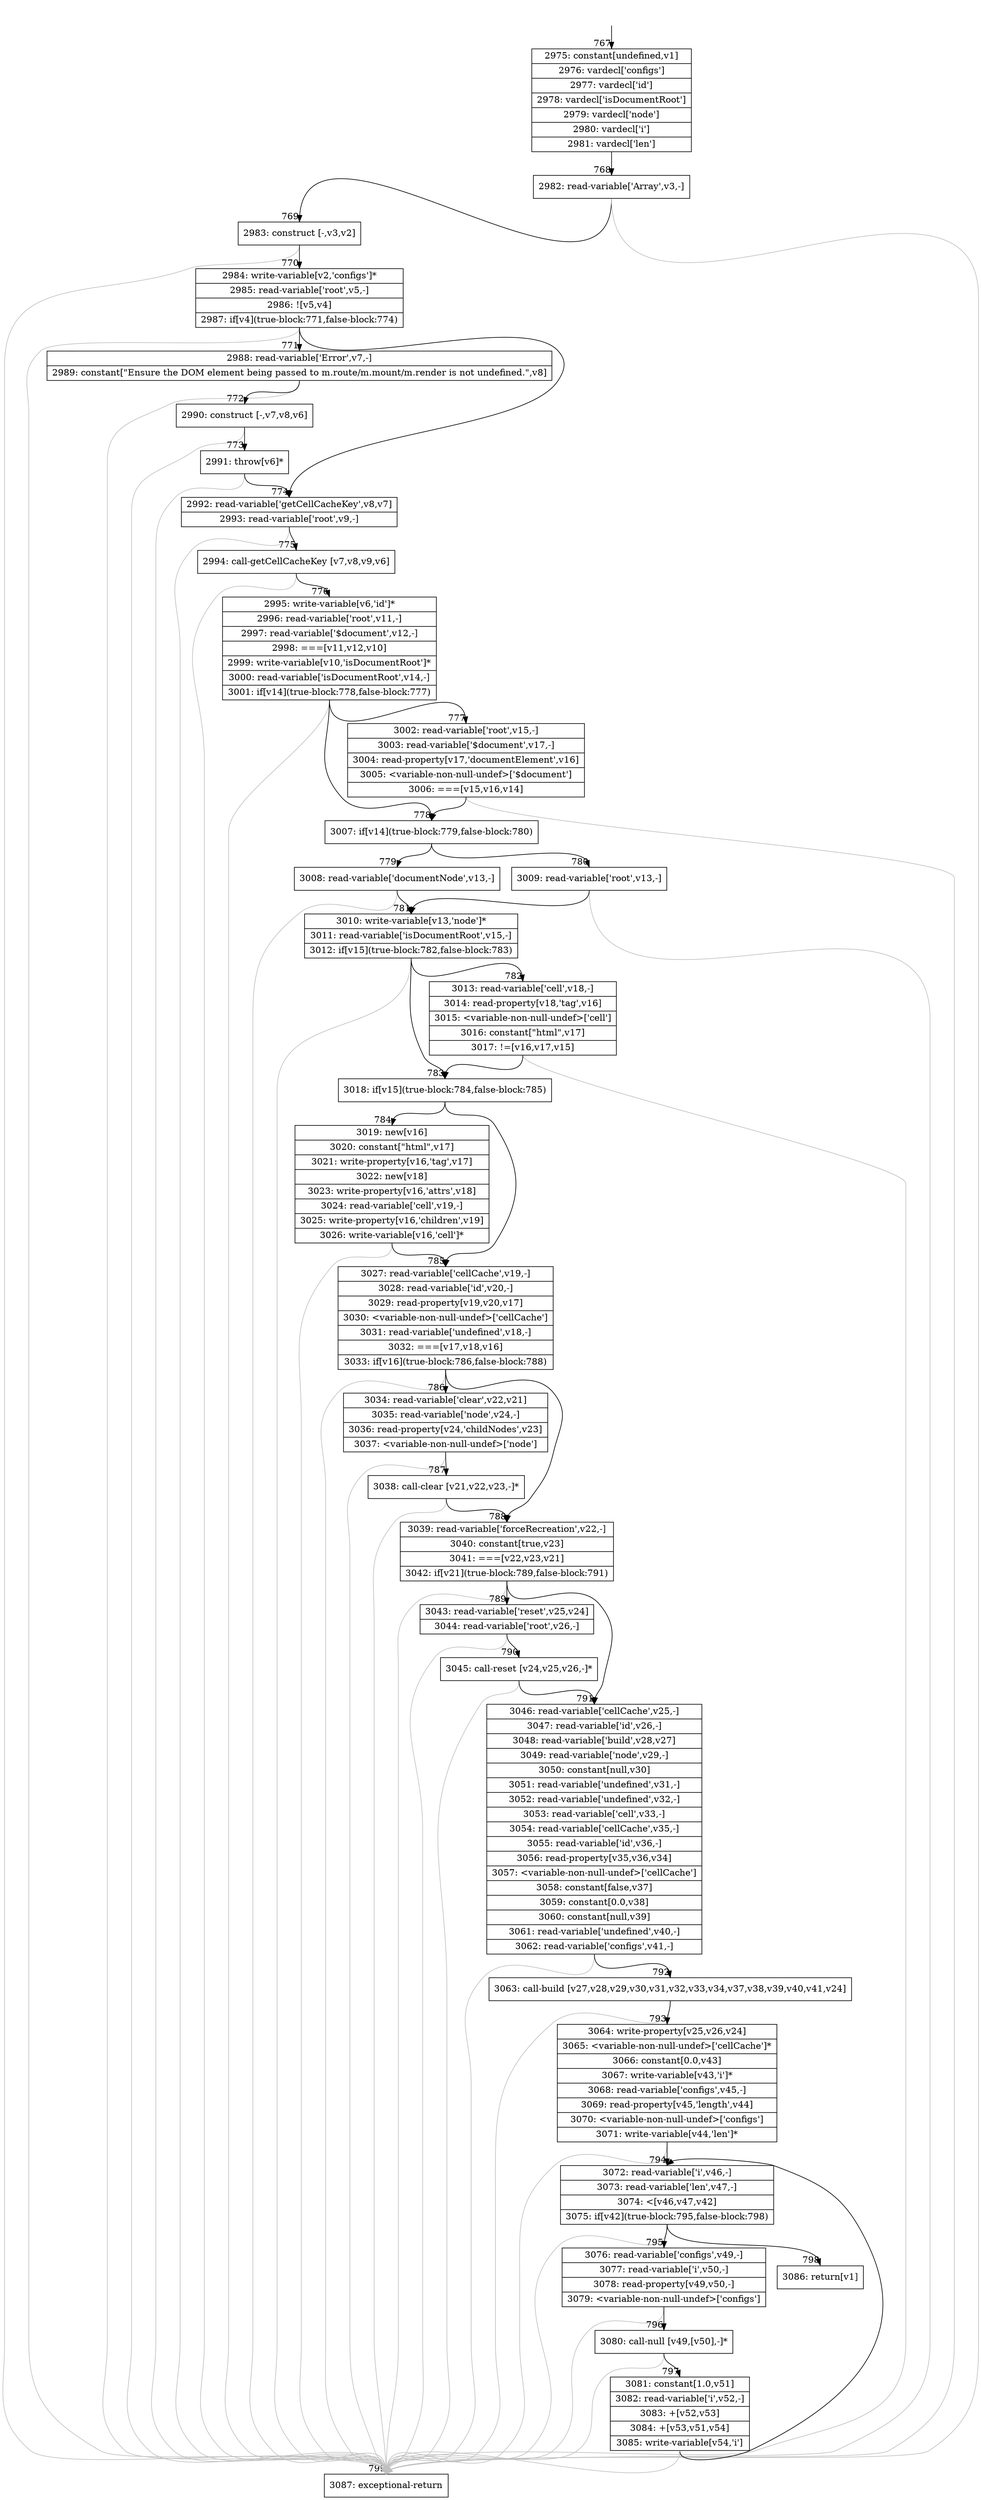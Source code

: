digraph {
rankdir="TD"
BB_entry17[shape=none,label=""];
BB_entry17 -> BB767 [tailport=s, headport=n, headlabel="    767"]
BB767 [shape=record label="{2975: constant[undefined,v1]|2976: vardecl['configs']|2977: vardecl['id']|2978: vardecl['isDocumentRoot']|2979: vardecl['node']|2980: vardecl['i']|2981: vardecl['len']}" ] 
BB767 -> BB768 [tailport=s, headport=n, headlabel="      768"]
BB768 [shape=record label="{2982: read-variable['Array',v3,-]}" ] 
BB768 -> BB769 [tailport=s, headport=n, headlabel="      769"]
BB768 -> BB799 [tailport=s, headport=n, color=gray, headlabel="      799"]
BB769 [shape=record label="{2983: construct [-,v3,v2]}" ] 
BB769 -> BB770 [tailport=s, headport=n, headlabel="      770"]
BB769 -> BB799 [tailport=s, headport=n, color=gray]
BB770 [shape=record label="{2984: write-variable[v2,'configs']*|2985: read-variable['root',v5,-]|2986: ![v5,v4]|2987: if[v4](true-block:771,false-block:774)}" ] 
BB770 -> BB771 [tailport=s, headport=n, headlabel="      771"]
BB770 -> BB774 [tailport=s, headport=n, headlabel="      774"]
BB770 -> BB799 [tailport=s, headport=n, color=gray]
BB771 [shape=record label="{2988: read-variable['Error',v7,-]|2989: constant[\"Ensure the DOM element being passed to m.route/m.mount/m.render is not undefined.\",v8]}" ] 
BB771 -> BB772 [tailport=s, headport=n, headlabel="      772"]
BB771 -> BB799 [tailport=s, headport=n, color=gray]
BB772 [shape=record label="{2990: construct [-,v7,v8,v6]}" ] 
BB772 -> BB773 [tailport=s, headport=n, headlabel="      773"]
BB772 -> BB799 [tailport=s, headport=n, color=gray]
BB773 [shape=record label="{2991: throw[v6]*}" ] 
BB773 -> BB774 [tailport=s, headport=n]
BB773 -> BB799 [tailport=s, headport=n, color=gray]
BB774 [shape=record label="{2992: read-variable['getCellCacheKey',v8,v7]|2993: read-variable['root',v9,-]}" ] 
BB774 -> BB775 [tailport=s, headport=n, headlabel="      775"]
BB774 -> BB799 [tailport=s, headport=n, color=gray]
BB775 [shape=record label="{2994: call-getCellCacheKey [v7,v8,v9,v6]}" ] 
BB775 -> BB776 [tailport=s, headport=n, headlabel="      776"]
BB775 -> BB799 [tailport=s, headport=n, color=gray]
BB776 [shape=record label="{2995: write-variable[v6,'id']*|2996: read-variable['root',v11,-]|2997: read-variable['$document',v12,-]|2998: ===[v11,v12,v10]|2999: write-variable[v10,'isDocumentRoot']*|3000: read-variable['isDocumentRoot',v14,-]|3001: if[v14](true-block:778,false-block:777)}" ] 
BB776 -> BB778 [tailport=s, headport=n, headlabel="      778"]
BB776 -> BB777 [tailport=s, headport=n, headlabel="      777"]
BB776 -> BB799 [tailport=s, headport=n, color=gray]
BB777 [shape=record label="{3002: read-variable['root',v15,-]|3003: read-variable['$document',v17,-]|3004: read-property[v17,'documentElement',v16]|3005: \<variable-non-null-undef\>['$document']|3006: ===[v15,v16,v14]}" ] 
BB777 -> BB778 [tailport=s, headport=n]
BB777 -> BB799 [tailport=s, headport=n, color=gray]
BB778 [shape=record label="{3007: if[v14](true-block:779,false-block:780)}" ] 
BB778 -> BB779 [tailport=s, headport=n, headlabel="      779"]
BB778 -> BB780 [tailport=s, headport=n, headlabel="      780"]
BB779 [shape=record label="{3008: read-variable['documentNode',v13,-]}" ] 
BB779 -> BB781 [tailport=s, headport=n, headlabel="      781"]
BB779 -> BB799 [tailport=s, headport=n, color=gray]
BB780 [shape=record label="{3009: read-variable['root',v13,-]}" ] 
BB780 -> BB781 [tailport=s, headport=n]
BB780 -> BB799 [tailport=s, headport=n, color=gray]
BB781 [shape=record label="{3010: write-variable[v13,'node']*|3011: read-variable['isDocumentRoot',v15,-]|3012: if[v15](true-block:782,false-block:783)}" ] 
BB781 -> BB783 [tailport=s, headport=n, headlabel="      783"]
BB781 -> BB782 [tailport=s, headport=n, headlabel="      782"]
BB781 -> BB799 [tailport=s, headport=n, color=gray]
BB782 [shape=record label="{3013: read-variable['cell',v18,-]|3014: read-property[v18,'tag',v16]|3015: \<variable-non-null-undef\>['cell']|3016: constant[\"html\",v17]|3017: !=[v16,v17,v15]}" ] 
BB782 -> BB783 [tailport=s, headport=n]
BB782 -> BB799 [tailport=s, headport=n, color=gray]
BB783 [shape=record label="{3018: if[v15](true-block:784,false-block:785)}" ] 
BB783 -> BB784 [tailport=s, headport=n, headlabel="      784"]
BB783 -> BB785 [tailport=s, headport=n, headlabel="      785"]
BB784 [shape=record label="{3019: new[v16]|3020: constant[\"html\",v17]|3021: write-property[v16,'tag',v17]|3022: new[v18]|3023: write-property[v16,'attrs',v18]|3024: read-variable['cell',v19,-]|3025: write-property[v16,'children',v19]|3026: write-variable[v16,'cell']*}" ] 
BB784 -> BB785 [tailport=s, headport=n]
BB784 -> BB799 [tailport=s, headport=n, color=gray]
BB785 [shape=record label="{3027: read-variable['cellCache',v19,-]|3028: read-variable['id',v20,-]|3029: read-property[v19,v20,v17]|3030: \<variable-non-null-undef\>['cellCache']|3031: read-variable['undefined',v18,-]|3032: ===[v17,v18,v16]|3033: if[v16](true-block:786,false-block:788)}" ] 
BB785 -> BB786 [tailport=s, headport=n, headlabel="      786"]
BB785 -> BB788 [tailport=s, headport=n, headlabel="      788"]
BB785 -> BB799 [tailport=s, headport=n, color=gray]
BB786 [shape=record label="{3034: read-variable['clear',v22,v21]|3035: read-variable['node',v24,-]|3036: read-property[v24,'childNodes',v23]|3037: \<variable-non-null-undef\>['node']}" ] 
BB786 -> BB787 [tailport=s, headport=n, headlabel="      787"]
BB786 -> BB799 [tailport=s, headport=n, color=gray]
BB787 [shape=record label="{3038: call-clear [v21,v22,v23,-]*}" ] 
BB787 -> BB788 [tailport=s, headport=n]
BB787 -> BB799 [tailport=s, headport=n, color=gray]
BB788 [shape=record label="{3039: read-variable['forceRecreation',v22,-]|3040: constant[true,v23]|3041: ===[v22,v23,v21]|3042: if[v21](true-block:789,false-block:791)}" ] 
BB788 -> BB789 [tailport=s, headport=n, headlabel="      789"]
BB788 -> BB791 [tailport=s, headport=n, headlabel="      791"]
BB788 -> BB799 [tailport=s, headport=n, color=gray]
BB789 [shape=record label="{3043: read-variable['reset',v25,v24]|3044: read-variable['root',v26,-]}" ] 
BB789 -> BB790 [tailport=s, headport=n, headlabel="      790"]
BB789 -> BB799 [tailport=s, headport=n, color=gray]
BB790 [shape=record label="{3045: call-reset [v24,v25,v26,-]*}" ] 
BB790 -> BB791 [tailport=s, headport=n]
BB790 -> BB799 [tailport=s, headport=n, color=gray]
BB791 [shape=record label="{3046: read-variable['cellCache',v25,-]|3047: read-variable['id',v26,-]|3048: read-variable['build',v28,v27]|3049: read-variable['node',v29,-]|3050: constant[null,v30]|3051: read-variable['undefined',v31,-]|3052: read-variable['undefined',v32,-]|3053: read-variable['cell',v33,-]|3054: read-variable['cellCache',v35,-]|3055: read-variable['id',v36,-]|3056: read-property[v35,v36,v34]|3057: \<variable-non-null-undef\>['cellCache']|3058: constant[false,v37]|3059: constant[0.0,v38]|3060: constant[null,v39]|3061: read-variable['undefined',v40,-]|3062: read-variable['configs',v41,-]}" ] 
BB791 -> BB792 [tailport=s, headport=n, headlabel="      792"]
BB791 -> BB799 [tailport=s, headport=n, color=gray]
BB792 [shape=record label="{3063: call-build [v27,v28,v29,v30,v31,v32,v33,v34,v37,v38,v39,v40,v41,v24]}" ] 
BB792 -> BB793 [tailport=s, headport=n, headlabel="      793"]
BB792 -> BB799 [tailport=s, headport=n, color=gray]
BB793 [shape=record label="{3064: write-property[v25,v26,v24]|3065: \<variable-non-null-undef\>['cellCache']*|3066: constant[0.0,v43]|3067: write-variable[v43,'i']*|3068: read-variable['configs',v45,-]|3069: read-property[v45,'length',v44]|3070: \<variable-non-null-undef\>['configs']|3071: write-variable[v44,'len']*}" ] 
BB793 -> BB794 [tailport=s, headport=n, headlabel="      794"]
BB793 -> BB799 [tailport=s, headport=n, color=gray]
BB794 [shape=record label="{3072: read-variable['i',v46,-]|3073: read-variable['len',v47,-]|3074: \<[v46,v47,v42]|3075: if[v42](true-block:795,false-block:798)}" ] 
BB794 -> BB795 [tailport=s, headport=n, headlabel="      795"]
BB794 -> BB798 [tailport=s, headport=n, headlabel="      798"]
BB794 -> BB799 [tailport=s, headport=n, color=gray]
BB795 [shape=record label="{3076: read-variable['configs',v49,-]|3077: read-variable['i',v50,-]|3078: read-property[v49,v50,-]|3079: \<variable-non-null-undef\>['configs']}" ] 
BB795 -> BB796 [tailport=s, headport=n, headlabel="      796"]
BB795 -> BB799 [tailport=s, headport=n, color=gray]
BB796 [shape=record label="{3080: call-null [v49,[v50],-]*}" ] 
BB796 -> BB797 [tailport=s, headport=n, headlabel="      797"]
BB796 -> BB799 [tailport=s, headport=n, color=gray]
BB797 [shape=record label="{3081: constant[1.0,v51]|3082: read-variable['i',v52,-]|3083: +[v52,v53]|3084: +[v53,v51,v54]|3085: write-variable[v54,'i']}" ] 
BB797 -> BB794 [tailport=s, headport=n]
BB797 -> BB799 [tailport=s, headport=n, color=gray]
BB798 [shape=record label="{3086: return[v1]}" ] 
BB799 [shape=record label="{3087: exceptional-return}" ] 
//#$~ 515
}
